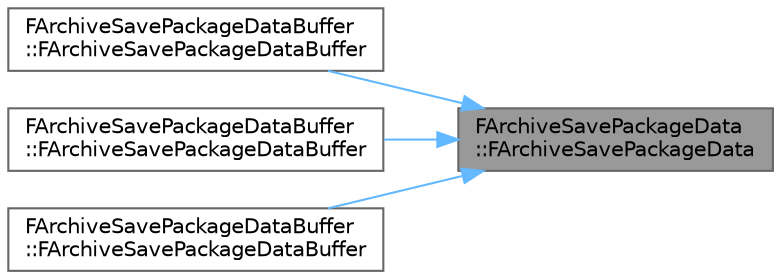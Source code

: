 digraph "FArchiveSavePackageData::FArchiveSavePackageData"
{
 // INTERACTIVE_SVG=YES
 // LATEX_PDF_SIZE
  bgcolor="transparent";
  edge [fontname=Helvetica,fontsize=10,labelfontname=Helvetica,labelfontsize=10];
  node [fontname=Helvetica,fontsize=10,shape=box,height=0.2,width=0.4];
  rankdir="RL";
  Node1 [id="Node000001",label="FArchiveSavePackageData\l::FArchiveSavePackageData",height=0.2,width=0.4,color="gray40", fillcolor="grey60", style="filled", fontcolor="black",tooltip=" "];
  Node1 -> Node2 [id="edge1_Node000001_Node000002",dir="back",color="steelblue1",style="solid",tooltip=" "];
  Node2 [id="Node000002",label="FArchiveSavePackageDataBuffer\l::FArchiveSavePackageDataBuffer",height=0.2,width=0.4,color="grey40", fillcolor="white", style="filled",URL="$dd/dea/structFArchiveSavePackageDataBuffer.html#adb26c41c57cf464364fa0883a15e1c6a",tooltip=" "];
  Node1 -> Node3 [id="edge2_Node000001_Node000003",dir="back",color="steelblue1",style="solid",tooltip=" "];
  Node3 [id="Node000003",label="FArchiveSavePackageDataBuffer\l::FArchiveSavePackageDataBuffer",height=0.2,width=0.4,color="grey40", fillcolor="white", style="filled",URL="$dd/dea/structFArchiveSavePackageDataBuffer.html#a13e24cf28cce7facd157cbc08bc41853",tooltip=" "];
  Node1 -> Node4 [id="edge3_Node000001_Node000004",dir="back",color="steelblue1",style="solid",tooltip=" "];
  Node4 [id="Node000004",label="FArchiveSavePackageDataBuffer\l::FArchiveSavePackageDataBuffer",height=0.2,width=0.4,color="grey40", fillcolor="white", style="filled",URL="$dd/dea/structFArchiveSavePackageDataBuffer.html#a88355ac1d1de599bcfaa4a3c34ff731d",tooltip=" "];
}
